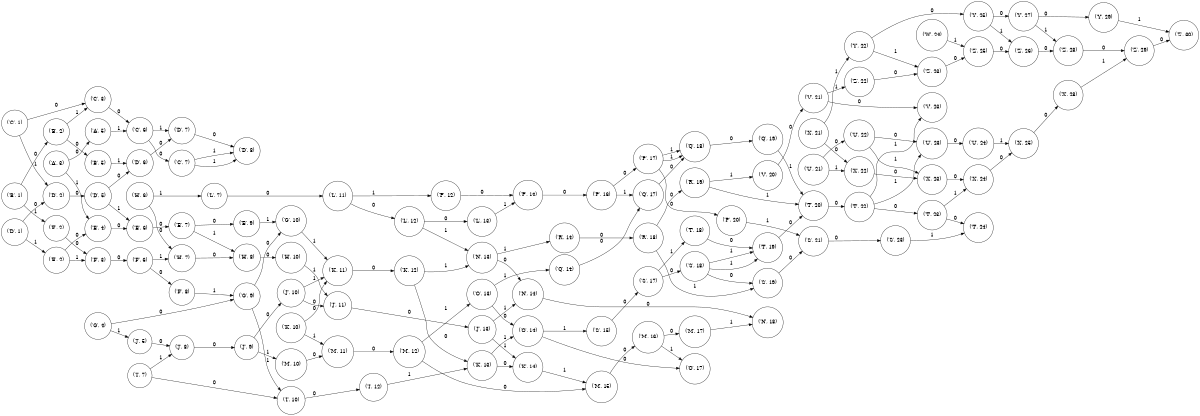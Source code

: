 digraph "G'" {
	rankdir=LR size="8,5"
	node [shape=circle]
	"('A', 3)" -> "('A', 5)" [label=0]
	"('B', 1)" -> "('B', 2)" [label=0]
	"('B', 2)" -> "('B', 5)" [label=0]
	"('C', 1)" -> "('C', 3)" [label=0]
	"('C', 3)" -> "('C', 6)" [label=0]
	"('C', 6)" -> "('C', 7)" [label=0]
	"('D', 1)" -> "('D', 2)" [label=0]
	"('D', 2)" -> "('D', 5)" [label=0]
	"('D', 5)" -> "('D', 6)" [label=0]
	"('D', 6)" -> "('D', 7)" [label=0]
	"('D', 7)" -> "('D', 8)" [label=0]
	"('E', 2)" -> "('E', 4)" [label=0]
	"('E', 4)" -> "('E', 6)" [label=0]
	"('E', 6)" -> "('E', 7)" [label=0]
	"('E', 7)" -> "('E', 9)" [label=0]
	"('F', 2)" -> "('F', 3)" [label=0]
	"('F', 3)" -> "('F', 6)" [label=0]
	"('F', 6)" -> "('F', 8)" [label=0]
	"('G', 4)" -> "('G', 9)" [label=0]
	"('G', 9)" -> "('G', 10)" [label=0]
	"('H', 6)" -> "('H', 7)" [label=0]
	"('H', 7)" -> "('H', 8)" [label=0]
	"('H', 8)" -> "('H', 10)" [label=0]
	"('I', 7)" -> "('I', 10)" [label=0]
	"('I', 10)" -> "('I', 12)" [label=0]
	"('J', 5)" -> "('J', 8)" [label=0]
	"('J', 8)" -> "('J', 9)" [label=0]
	"('J', 9)" -> "('J', 10)" [label=0]
	"('J', 10)" -> "('J', 11)" [label=0]
	"('J', 11)" -> "('J', 13)" [label=0]
	"('K', 10)" -> "('K', 11)" [label=0]
	"('K', 11)" -> "('K', 12)" [label=0]
	"('K', 12)" -> "('K', 13)" [label=0]
	"('K', 13)" -> "('K', 14)" [label=0]
	"('L', 7)" -> "('L', 11)" [label=0]
	"('L', 11)" -> "('L', 12)" [label=0]
	"('L', 12)" -> "('L', 13)" [label=0]
	"('M', 10)" -> "('M', 11)" [label=0]
	"('M', 11)" -> "('M', 12)" [label=0]
	"('M', 12)" -> "('M', 15)" [label=0]
	"('M', 15)" -> "('M', 16)" [label=0]
	"('M', 16)" -> "('M', 17)" [label=0]
	"('N', 13)" -> "('N', 14)" [label=0]
	"('N', 14)" -> "('N', 18)" [label=0]
	"('O', 13)" -> "('O', 14)" [label=0]
	"('O', 14)" -> "('O', 17)" [label=0]
	"('P', 12)" -> "('P', 14)" [label=0]
	"('P', 14)" -> "('P', 16)" [label=0]
	"('P', 16)" -> "('P', 17)" [label=0]
	"('P', 17)" -> "('P', 20)" [label=0]
	"('Q', 14)" -> "('Q', 17)" [label=0]
	"('Q', 17)" -> "('Q', 18)" [label=0]
	"('Q', 18)" -> "('Q', 19)" [label=0]
	"('R', 14)" -> "('R', 18)" [label=0]
	"('R', 18)" -> "('R', 19)" [label=0]
	"('S', 15)" -> "('S', 17)" [label=0]
	"('S', 17)" -> "('S', 18)" [label=0]
	"('S', 18)" -> "('S', 19)" [label=0]
	"('S', 19)" -> "('S', 21)" [label=0]
	"('S', 21)" -> "('S', 23)" [label=0]
	"('T', 18)" -> "('T', 19)" [label=0]
	"('T', 19)" -> "('T', 20)" [label=0]
	"('T', 20)" -> "('T', 22)" [label=0]
	"('T', 22)" -> "('T', 23)" [label=0]
	"('T', 23)" -> "('T', 24)" [label=0]
	"('U', 21)" -> "('U', 22)" [label=0]
	"('U', 22)" -> "('U', 23)" [label=0]
	"('U', 23)" -> "('U', 24)" [label=0]
	"('V', 20)" -> "('V', 21)" [label=0]
	"('V', 21)" -> "('V', 23)" [label=0]
	"('X', 21)" -> "('X', 22)" [label=0]
	"('X', 22)" -> "('X', 23)" [label=0]
	"('X', 23)" -> "('X', 24)" [label=0]
	"('X', 24)" -> "('X', 25)" [label=0]
	"('X', 25)" -> "('X', 28)" [label=0]
	"('Y', 22)" -> "('Y', 25)" [label=0]
	"('Y', 25)" -> "('Y', 27)" [label=0]
	"('Y', 27)" -> "('Y', 29)" [label=0]
	"('Z', 22)" -> "('Z', 23)" [label=0]
	"('Z', 23)" -> "('Z', 25)" [label=0]
	"('Z', 25)" -> "('Z', 26)" [label=0]
	"('Z', 26)" -> "('Z', 28)" [label=0]
	"('Z', 28)" -> "('Z', 29)" [label=0]
	"('Z', 29)" -> "('Z', 30)" [label=0]
	"('A', 3)" -> "('E', 4)" [label=1]
	"('A', 5)" -> "('C', 6)" [label=1]
	"('B', 2)" -> "('C', 3)" [label=1]
	"('B', 1)" -> "('F', 2)" [label=1]
	"('B', 5)" -> "('D', 6)" [label=1]
	"('C', 1)" -> "('D', 2)" [label=1]
	"('C', 6)" -> "('D', 7)" [label=1]
	"('C', 7)" -> "('D', 8)" [label=1]
	"('C', 7)" -> "('D', 8)" [label=1]
	"('D', 1)" -> "('E', 2)" [label=1]
	"('D', 5)" -> "('E', 6)" [label=1]
	"('E', 9)" -> "('G', 10)" [label=1]
	"('E', 2)" -> "('F', 3)" [label=1]
	"('E', 7)" -> "('H', 8)" [label=1]
	"('F', 6)" -> "('H', 7)" [label=1]
	"('F', 8)" -> "('G', 9)" [label=1]
	"('G', 4)" -> "('J', 5)" [label=1]
	"('G', 10)" -> "('K', 11)" [label=1]
	"('G', 9)" -> "('I', 10)" [label=1]
	"('H', 10)" -> "('J', 11)" [label=1]
	"('H', 6)" -> "('L', 7)" [label=1]
	"('I', 7)" -> "('J', 8)" [label=1]
	"('I', 12)" -> "('K', 13)" [label=1]
	"('J', 13)" -> "('K', 14)" [label=1]
	"('J', 10)" -> "('K', 11)" [label=1]
	"('J', 9)" -> "('M', 10)" [label=1]
	"('J', 13)" -> "('N', 14)" [label=1]
	"('K', 14)" -> "('M', 15)" [label=1]
	"('K', 12)" -> "('N', 13)" [label=1]
	"('K', 13)" -> "('O', 14)" [label=1]
	"('K', 10)" -> "('M', 11)" [label=1]
	"('L', 12)" -> "('N', 13)" [label=1]
	"('L', 13)" -> "('P', 14)" [label=1]
	"('L', 11)" -> "('P', 12)" [label=1]
	"('M', 17)" -> "('N', 18)" [label=1]
	"('M', 16)" -> "('O', 17)" [label=1]
	"('M', 12)" -> "('O', 13)" [label=1]
	"('N', 13)" -> "('R', 14)" [label=1]
	"('O', 14)" -> "('S', 15)" [label=1]
	"('O', 13)" -> "('Q', 14)" [label=1]
	"('P', 16)" -> "('Q', 17)" [label=1]
	"('P', 20)" -> "('S', 21)" [label=1]
	"('P', 17)" -> "('Q', 18)" [label=1]
	"('P', 17)" -> "('Q', 18)" [label=1]
	"('Q', 19)" -> "('T', 20)" [label=1]
	"('R', 18)" -> "('S', 19)" [label=1]
	"('R', 19)" -> "('T', 20)" [label=1]
	"('R', 19)" -> "('V', 20)" [label=1]
	"('S', 23)" -> "('T', 24)" [label=1]
	"('S', 18)" -> "('T', 19)" [label=1]
	"('S', 18)" -> "('T', 19)" [label=1]
	"('S', 17)" -> "('T', 18)" [label=1]
	"('T', 22)" -> "('V', 23)" [label=1]
	"('T', 22)" -> "('U', 23)" [label=1]
	"('T', 23)" -> "('X', 24)" [label=1]
	"('U', 21)" -> "('X', 22)" [label=1]
	"('U', 24)" -> "('X', 25)" [label=1]
	"('U', 22)" -> "('X', 23)" [label=1]
	"('V', 21)" -> "('Z', 22)" [label=1]
	"('W', 24)" -> "('Z', 25)" [label=1]
	"('X', 21)" -> "('Y', 22)" [label=1]
	"('X', 28)" -> "('Z', 29)" [label=1]
	"('Y', 22)" -> "('Z', 23)" [label=1]
	"('Y', 29)" -> "('Z', 30)" [label=1]
	"('Y', 25)" -> "('Z', 26)" [label=1]
	"('Y', 27)" -> "('Z', 28)" [label=1]
}
